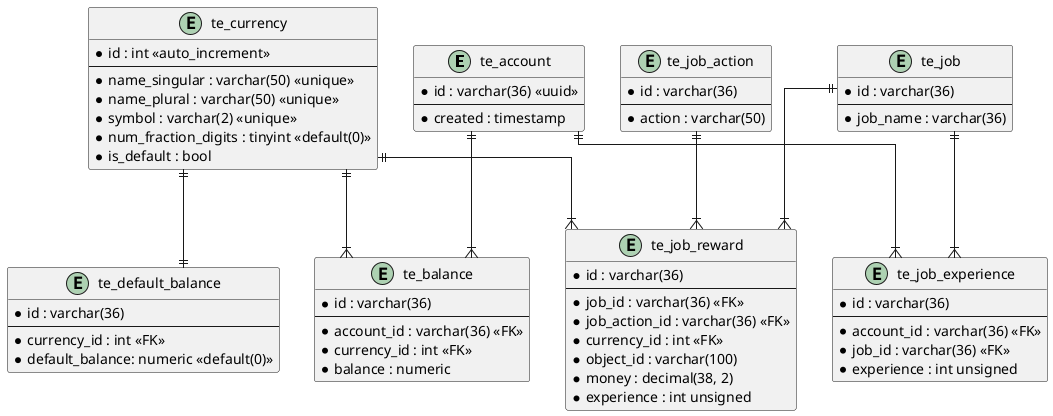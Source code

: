 @startuml database

skinparam linetype ortho

entity te_account {
    * id : varchar(36) <<uuid>>
    --
    * created : timestamp
}

entity te_currency {
    * id : int <<auto_increment>>
    --
    * name_singular : varchar(50) <<unique>>
    * name_plural : varchar(50) <<unique>>
    * symbol : varchar(2) <<unique>>
    * num_fraction_digits : tinyint <<default(0)>>
    * is_default : bool
}

entity te_default_balance {
    * id : varchar(36)
    --
    * currency_id : int <<FK>>
    * default_balance: numeric <<default(0)>>
}

entity te_balance {
    * id : varchar(36)
    --
    * account_id : varchar(36) <<FK>>
    * currency_id : int <<FK>>
    * balance : numeric
}

' Jobs
entity te_job {
    * id : varchar(36)
    --
    * job_name : varchar(36)
}

entity te_job_action {
    * id : varchar(36)
    --
    * action : varchar(50)
}

entity te_job_reward {
    * id : varchar(36)
    --
    * job_id : varchar(36) <<FK>>
    * job_action_id : varchar(36) <<FK>>
    * currency_id : int <<FK>>
    * object_id : varchar(100)
    * money : decimal(38, 2)
    * experience : int unsigned
}

entity te_job_experience {
    * id : varchar(36)
    --
    * account_id : varchar(36) <<FK>>
    * job_id : varchar(36) <<FK>>
    * experience : int unsigned
}

te_account ||--|{ te_balance
te_currency ||--|{ te_balance
te_currency ||--|| te_default_balance

' Job relationships
te_job ||--|{ te_job_reward
te_job ||--|{ te_job_experience
te_account ||--|{ te_job_experience
te_job_action ||--|{ te_job_reward
te_currency ||--|{ te_job_reward
@enduml